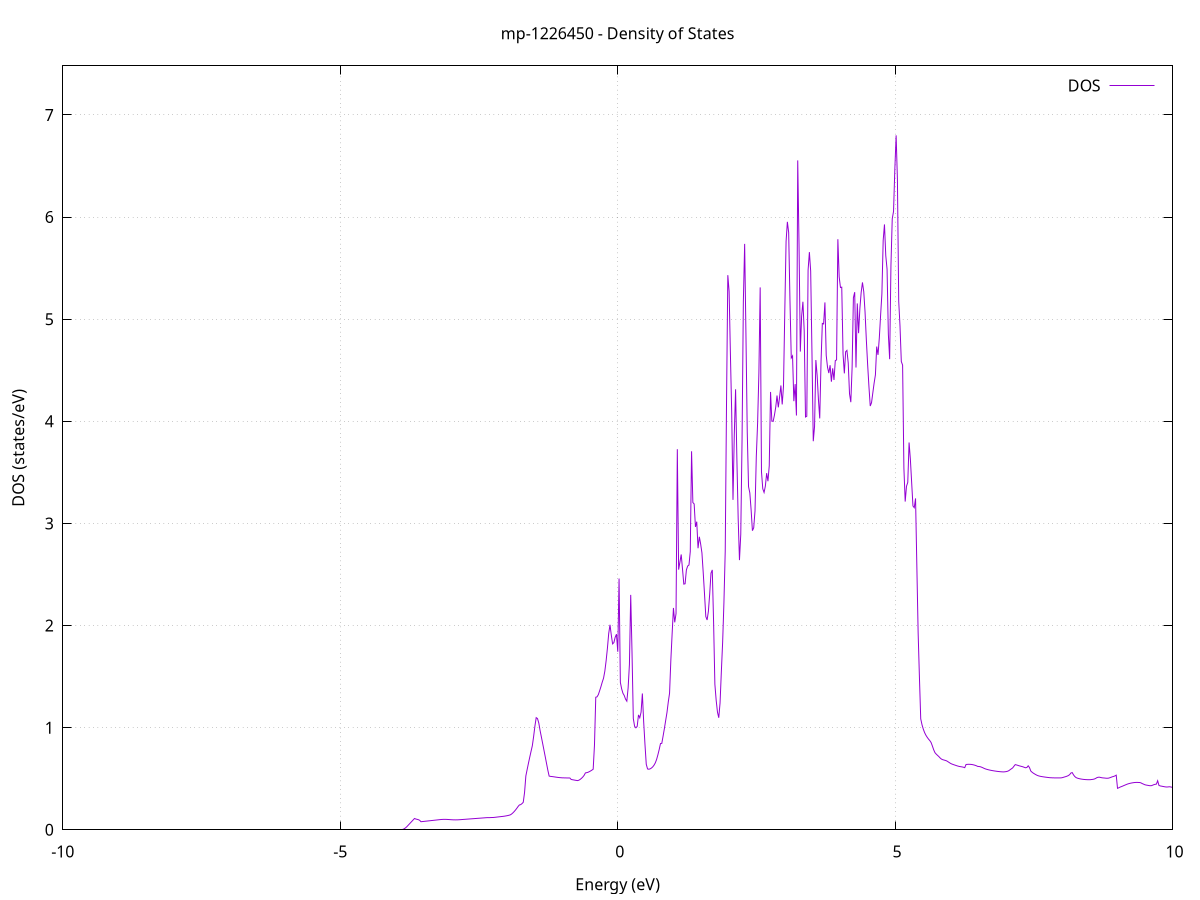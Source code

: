 set title 'mp-1226450 - Density of States'
set xlabel 'Energy (eV)'
set ylabel 'DOS (states/eV)'
set grid
set xrange [-10:10]
set yrange [0:7.481]
set xzeroaxis lt -1
set terminal png size 800,600
set output 'mp-1226450_dos_gnuplot.png'
plot '-' using 1:2 with lines title 'DOS'
-6.017900 0.000000
-5.994500 0.000000
-5.971200 0.000000
-5.947900 0.000000
-5.924500 0.000000
-5.901200 0.000000
-5.877900 0.000000
-5.854500 0.000000
-5.831200 0.000000
-5.807800 0.000000
-5.784500 0.000000
-5.761200 0.000000
-5.737800 0.000000
-5.714500 0.000000
-5.691200 0.000000
-5.667800 0.000000
-5.644500 0.000000
-5.621200 0.000000
-5.597800 0.000000
-5.574500 0.000000
-5.551200 0.000000
-5.527800 0.000000
-5.504500 0.000000
-5.481200 0.000000
-5.457800 0.000000
-5.434500 0.000000
-5.411200 0.000000
-5.387800 0.000000
-5.364500 0.000000
-5.341200 0.000000
-5.317800 0.000000
-5.294500 0.000000
-5.271200 0.000000
-5.247800 0.000000
-5.224500 0.000000
-5.201200 0.000000
-5.177800 0.000000
-5.154500 0.000000
-5.131200 0.000000
-5.107800 0.000000
-5.084500 0.000000
-5.061200 0.000000
-5.037800 0.000000
-5.014500 0.000000
-4.991200 0.000000
-4.967800 0.000000
-4.944500 0.000000
-4.921200 0.000000
-4.897800 0.000000
-4.874500 0.000000
-4.851200 0.000000
-4.827800 0.000000
-4.804500 0.000000
-4.781200 0.000000
-4.757800 0.000000
-4.734500 0.000000
-4.711200 0.000000
-4.687800 0.000000
-4.664500 0.000000
-4.641200 0.000000
-4.617800 0.000000
-4.594500 0.000000
-4.571200 0.000000
-4.547800 0.000000
-4.524500 0.000000
-4.501200 0.000000
-4.477800 0.000000
-4.454500 0.000000
-4.431200 0.000000
-4.407800 0.000000
-4.384500 0.000000
-4.361200 0.000000
-4.337800 0.000000
-4.314500 0.000000
-4.291200 0.000000
-4.267800 0.000000
-4.244500 0.000000
-4.221100 0.000000
-4.197800 0.000000
-4.174500 0.000000
-4.151100 0.000000
-4.127800 0.000000
-4.104500 0.000000
-4.081100 0.000000
-4.057800 0.000000
-4.034500 0.000000
-4.011100 0.000000
-3.987800 0.000000
-3.964500 0.000000
-3.941100 0.000000
-3.917800 0.000000
-3.894500 0.000000
-3.871100 0.003500
-3.847800 0.009600
-3.824500 0.018000
-3.801100 0.029300
-3.777800 0.042800
-3.754500 0.056300
-3.731100 0.069900
-3.707800 0.083400
-3.684500 0.096900
-3.661100 0.110500
-3.637800 0.105400
-3.614500 0.102200
-3.591100 0.098900
-3.567800 0.092400
-3.544500 0.078900
-3.521100 0.080300
-3.497800 0.081700
-3.474500 0.083100
-3.451100 0.084500
-3.427800 0.085900
-3.404500 0.087300
-3.381100 0.088700
-3.357800 0.090100
-3.334500 0.091500
-3.311100 0.092900
-3.287800 0.094300
-3.264500 0.095700
-3.241100 0.097100
-3.217800 0.098500
-3.194500 0.099900
-3.171100 0.101000
-3.147800 0.101700
-3.124500 0.102000
-3.101100 0.101900
-3.077800 0.101500
-3.054500 0.100600
-3.031100 0.099800
-3.007800 0.098900
-2.984500 0.098100
-2.961100 0.097400
-2.937800 0.097100
-2.914500 0.097000
-2.891100 0.097300
-2.867800 0.097800
-2.844500 0.098700
-2.821100 0.099700
-2.797800 0.100600
-2.774500 0.101600
-2.751100 0.102500
-2.727800 0.103500
-2.704500 0.104500
-2.681100 0.105400
-2.657800 0.106400
-2.634500 0.107300
-2.611100 0.108300
-2.587800 0.109200
-2.564400 0.110200
-2.541100 0.111200
-2.517800 0.112100
-2.494400 0.113100
-2.471100 0.114000
-2.447800 0.115000
-2.424400 0.116000
-2.401100 0.116900
-2.377800 0.117900
-2.354400 0.118800
-2.331100 0.118600
-2.307800 0.119000
-2.284400 0.119600
-2.261100 0.120200
-2.237800 0.120500
-2.214400 0.121900
-2.191100 0.123400
-2.167800 0.124900
-2.144400 0.126400
-2.121100 0.127900
-2.097800 0.129400
-2.074400 0.130800
-2.051100 0.132400
-2.027800 0.134400
-2.004400 0.136700
-1.981100 0.139300
-1.957800 0.142300
-1.934400 0.146100
-1.911100 0.154400
-1.887800 0.165500
-1.864400 0.178600
-1.841100 0.193500
-1.817800 0.210000
-1.794400 0.228000
-1.771100 0.242900
-1.747800 0.246200
-1.724400 0.256000
-1.701100 0.269300
-1.677800 0.364600
-1.654400 0.527100
-1.631100 0.589800
-1.607800 0.651000
-1.584400 0.710200
-1.561100 0.767100
-1.537800 0.822400
-1.514400 0.912600
-1.491100 1.015400
-1.467800 1.098000
-1.444400 1.089000
-1.421100 1.045600
-1.397800 0.971800
-1.374400 0.908200
-1.351100 0.844000
-1.327800 0.779200
-1.304400 0.713900
-1.281100 0.648200
-1.257800 0.582700
-1.234400 0.525700
-1.211100 0.522900
-1.187800 0.521500
-1.164400 0.519900
-1.141100 0.517900
-1.117800 0.516000
-1.094400 0.514200
-1.071100 0.512500
-1.047800 0.511100
-1.024400 0.509900
-1.001100 0.508900
-0.977700 0.508500
-0.954400 0.508100
-0.931100 0.507800
-0.907700 0.507500
-0.884400 0.507200
-0.861100 0.507000
-0.837700 0.492800
-0.814400 0.490300
-0.791100 0.487900
-0.767700 0.485500
-0.744400 0.483400
-0.721100 0.481600
-0.697700 0.485700
-0.674400 0.493800
-0.651100 0.504200
-0.627700 0.517000
-0.604400 0.532900
-0.581100 0.556700
-0.557700 0.559500
-0.534400 0.563000
-0.511100 0.569100
-0.487700 0.576000
-0.464400 0.584100
-0.441100 0.592900
-0.417700 0.827200
-0.394400 1.297900
-0.371100 1.302000
-0.347700 1.323900
-0.324400 1.361900
-0.301100 1.401400
-0.277700 1.445600
-0.254400 1.483800
-0.231100 1.552500
-0.207700 1.654900
-0.184400 1.777300
-0.161100 1.921800
-0.137700 2.007600
-0.114400 1.906600
-0.091100 1.820400
-0.067700 1.833000
-0.044400 1.885400
-0.021100 1.915300
0.002300 1.743500
0.025600 2.460400
0.048900 1.443300
0.072300 1.379900
0.095600 1.336800
0.118900 1.314800
0.142300 1.279400
0.165600 1.259400
0.188900 1.389100
0.212300 1.619300
0.235600 2.300500
0.258900 1.738300
0.282300 1.089800
0.305600 1.013000
0.328900 0.998400
0.352300 1.012500
0.375600 1.125100
0.398900 1.096200
0.422300 1.152100
0.445600 1.334700
0.468900 1.058900
0.492300 0.837500
0.515600 0.642000
0.538900 0.595800
0.562300 0.593000
0.585600 0.596500
0.608900 0.604500
0.632300 0.616000
0.655600 0.632600
0.679000 0.655500
0.702300 0.688900
0.725600 0.735000
0.749000 0.786400
0.772300 0.844400
0.795600 0.846100
0.819000 0.917100
0.842300 0.991000
0.865600 1.070000
0.889000 1.148300
0.912300 1.250500
0.935600 1.337400
0.959000 1.663500
0.982300 1.922800
1.005600 2.172300
1.029000 2.031500
1.052300 2.117000
1.075600 3.726700
1.099000 2.547400
1.122300 2.620600
1.145600 2.696000
1.169000 2.552900
1.192300 2.405800
1.215600 2.409000
1.239000 2.544700
1.262300 2.583100
1.285600 2.593000
1.309000 2.724400
1.332300 3.706400
1.355600 3.204700
1.379000 3.191000
1.402300 2.966000
1.425600 3.017300
1.449000 2.757100
1.472300 2.869400
1.495600 2.799900
1.519000 2.711800
1.542300 2.519100
1.565600 2.308700
1.589000 2.088200
1.612300 2.054400
1.635600 2.139800
1.659000 2.308700
1.682300 2.513200
1.705600 2.544900
1.729000 2.039400
1.752300 1.425100
1.775600 1.269400
1.799000 1.153100
1.822300 1.097000
1.845600 1.240600
1.869000 1.547500
1.892300 1.836400
1.915600 2.226400
1.939000 2.729800
1.962300 4.181000
1.985600 5.431600
2.009000 5.272200
2.032300 4.660200
2.055600 4.083100
2.079000 3.230700
2.102300 3.868300
2.125600 4.313700
2.149000 3.631700
2.172300 3.048200
2.195600 2.640600
2.219000 2.894500
2.242300 3.823100
2.265700 5.173800
2.289000 5.737800
2.312300 4.852700
2.335700 3.899100
2.359000 3.361000
2.382300 3.298800
2.405700 3.131900
2.429000 2.929000
2.452300 2.957500
2.475700 3.121800
2.499000 3.655800
2.522300 3.980000
2.545700 4.474100
2.569000 5.311500
2.592300 3.506200
2.615700 3.339300
2.639000 3.303500
2.662300 3.365500
2.685700 3.492700
2.709000 3.413400
2.732300 3.564200
2.755700 4.287900
2.779000 4.003500
2.802300 3.998800
2.825700 4.059900
2.849000 4.137800
2.872300 4.252600
2.895700 4.136800
2.919000 4.239100
2.942300 4.351100
2.965700 4.165300
2.989000 4.342600
3.012300 5.072300
3.035700 5.761900
3.059000 5.953400
3.082300 5.849500
3.105700 5.184300
3.129000 4.620200
3.152300 4.640700
3.175700 4.197500
3.199000 4.364500
3.222300 4.056900
3.245700 6.555400
3.269000 5.730200
3.292300 4.682700
3.315700 5.028600
3.339000 5.171200
3.362300 4.886400
3.385700 4.042400
3.409000 4.049900
3.432300 5.480800
3.455700 5.657000
3.479000 5.471200
3.502300 4.665800
3.525700 3.805300
3.549000 3.950700
3.572300 4.600400
3.595700 4.447500
3.619000 4.211000
3.642300 4.028500
3.665700 4.584300
3.689000 4.959000
3.712300 4.953600
3.735700 5.164600
3.759000 4.646200
3.782300 4.530800
3.805700 4.472600
3.829000 4.549500
3.852300 4.388100
3.875700 4.519300
3.899000 4.404800
3.922400 4.594100
3.945700 4.601700
3.969000 5.783200
3.992400 5.416600
4.015700 5.310700
4.039000 5.313900
4.062400 4.658000
4.085700 4.469800
4.109000 4.681200
4.132400 4.694700
4.155700 4.571200
4.179000 4.269700
4.202400 4.187600
4.225700 4.526700
4.249000 5.210500
4.272400 5.264900
4.295700 4.527000
4.319000 5.154900
4.342400 4.863300
4.365700 5.104500
4.389000 5.262400
4.412400 5.360200
4.435700 5.268200
4.459000 5.070000
4.482400 4.795000
4.505700 4.555000
4.529000 4.340600
4.552400 4.149800
4.575700 4.182100
4.599000 4.279200
4.622400 4.374400
4.645700 4.454800
4.669000 4.732300
4.692400 4.650900
4.715700 4.814200
4.739000 5.036200
4.762400 5.247600
4.785700 5.771500
4.809000 5.928400
4.832400 5.622500
4.855700 5.490800
4.879000 4.852000
4.902400 4.608700
4.925700 5.525700
4.949000 5.983200
4.972400 6.055700
4.995700 6.467000
5.019000 6.800700
5.042400 6.367200
5.065700 5.175500
5.089000 4.932700
5.112400 4.586000
5.135700 4.550000
5.159000 3.543000
5.182400 3.214300
5.205700 3.363500
5.229000 3.402600
5.252400 3.792700
5.275700 3.629800
5.299000 3.399900
5.322400 3.171200
5.345700 3.154300
5.369000 3.245100
5.392400 2.583500
5.415700 1.928600
5.439000 1.493600
5.462400 1.086400
5.485700 1.027900
5.509000 0.985400
5.532400 0.951300
5.555700 0.925900
5.579100 0.905700
5.602400 0.888300
5.625700 0.873600
5.649100 0.854400
5.672400 0.820700
5.695700 0.783900
5.719100 0.755100
5.742400 0.740600
5.765700 0.728500
5.789100 0.716800
5.812400 0.703000
5.835700 0.692300
5.859100 0.686500
5.882400 0.682900
5.905700 0.679200
5.929100 0.674800
5.952400 0.666800
5.975700 0.658600
5.999100 0.650300
6.022400 0.644200
6.045700 0.639500
6.069100 0.635100
6.092400 0.630900
6.115700 0.626400
6.139100 0.622700
6.162400 0.619700
6.185700 0.617500
6.209100 0.615500
6.232400 0.612600
6.255700 0.608200
6.279100 0.639300
6.302400 0.640700
6.325700 0.641100
6.349100 0.640800
6.372400 0.640100
6.395700 0.638000
6.419100 0.635100
6.442400 0.631400
6.465700 0.626800
6.489100 0.620700
6.512400 0.619600
6.535700 0.617400
6.559100 0.612900
6.582400 0.607300
6.605700 0.601100
6.629100 0.596000
6.652400 0.592000
6.675700 0.588600
6.699100 0.585500
6.722400 0.582800
6.745700 0.580300
6.769100 0.578100
6.792400 0.576000
6.815700 0.574000
6.839100 0.572200
6.862400 0.570600
6.885700 0.569300
6.909100 0.568100
6.932400 0.567100
6.955700 0.566900
6.979100 0.567800
7.002400 0.569700
7.025700 0.573000
7.049100 0.578500
7.072400 0.587800
7.095700 0.596800
7.119100 0.605800
7.142400 0.622400
7.165800 0.638200
7.189100 0.634900
7.212400 0.630800
7.235800 0.626700
7.259100 0.623300
7.282400 0.620000
7.305800 0.616300
7.329100 0.611500
7.352400 0.607100
7.375800 0.610300
7.399100 0.626700
7.422400 0.609700
7.445800 0.575500
7.469100 0.563800
7.492400 0.554200
7.515800 0.546500
7.539100 0.539100
7.562400 0.532600
7.585800 0.528000
7.609100 0.524600
7.632400 0.522000
7.655800 0.519800
7.679100 0.517800
7.702400 0.516000
7.725800 0.514300
7.749100 0.512700
7.772400 0.511100
7.795800 0.509900
7.819100 0.509200
7.842400 0.508700
7.865800 0.508300
7.889100 0.508100
7.912400 0.508000
7.935800 0.507900
7.959100 0.508000
7.982400 0.508100
8.005800 0.509400
8.029100 0.512900
8.052400 0.517000
8.075800 0.520500
8.099100 0.525100
8.122400 0.530700
8.145800 0.539700
8.169100 0.555900
8.192400 0.560300
8.215800 0.538000
8.239100 0.521500
8.262400 0.510900
8.285800 0.505700
8.309100 0.501900
8.332400 0.498900
8.355800 0.496600
8.379100 0.494600
8.402400 0.493000
8.425800 0.491900
8.449100 0.490900
8.472400 0.490600
8.495800 0.490400
8.519100 0.490700
8.542400 0.492200
8.565800 0.493800
8.589100 0.496700
8.612400 0.502100
8.635800 0.510000
8.659100 0.514300
8.682400 0.515000
8.705800 0.512100
8.729100 0.509200
8.752400 0.507800
8.775800 0.506700
8.799100 0.505200
8.822500 0.504500
8.845800 0.505500
8.869100 0.509400
8.892500 0.514000
8.915800 0.519200
8.939100 0.522400
8.962500 0.527500
8.985800 0.534800
9.009100 0.406000
9.032500 0.411300
9.055800 0.418000
9.079100 0.422800
9.102500 0.427900
9.125800 0.433600
9.149100 0.438900
9.172500 0.444300
9.195800 0.449000
9.219100 0.452800
9.242500 0.455900
9.265800 0.458500
9.289100 0.460700
9.312500 0.462500
9.335800 0.463600
9.359100 0.464100
9.382500 0.463300
9.405800 0.463000
9.429100 0.459900
9.452500 0.453000
9.475800 0.447500
9.499100 0.441700
9.522500 0.438100
9.545800 0.436000
9.569100 0.433700
9.592500 0.431500
9.615800 0.431400
9.639100 0.435900
9.662500 0.441400
9.685800 0.445100
9.709100 0.446800
9.732500 0.480300
9.755800 0.434400
9.779100 0.429500
9.802500 0.427100
9.825800 0.424600
9.849100 0.422100
9.872500 0.419900
9.895800 0.418800
9.919100 0.419600
9.942500 0.421400
9.965800 0.419600
9.989100 0.416600
10.012500 0.412500
10.035800 0.406400
10.059100 0.397100
10.082500 0.384400
10.105800 0.369800
10.129100 0.363000
10.152500 0.358500
10.175800 0.356300
10.199100 0.356800
10.222500 0.358600
10.245800 0.360900
10.269100 0.362600
10.292500 0.363400
10.315800 0.363300
10.339100 0.362500
10.362500 0.361300
10.385800 0.359900
10.409200 0.359200
10.432500 0.360300
10.455800 0.365800
10.479200 0.369100
10.502500 0.367000
10.525800 0.365100
10.549200 0.363400
10.572500 0.362200
10.595800 0.361400
10.619200 0.361300
10.642500 0.359400
10.665800 0.356200
10.689200 0.352800
10.712500 0.349300
10.735800 0.345700
10.759200 0.341800
10.782500 0.337600
10.805800 0.333000
10.829200 0.328800
10.852500 0.324600
10.875800 0.321400
10.899200 0.305800
10.922500 0.277300
10.945800 0.273700
10.969200 0.272200
10.992500 0.269200
11.015800 0.264700
11.039200 0.258800
11.062500 0.254400
11.085800 0.256800
11.109200 0.260400
11.132500 0.265300
11.155800 0.271400
11.179200 0.286100
11.202500 0.319700
11.225800 0.358200
11.249200 0.397800
11.272500 0.418200
11.295800 0.427800
11.319200 0.428500
11.342500 0.416700
11.365800 0.390100
11.389200 0.361000
11.412500 0.348300
11.435800 0.341000
11.459200 0.335000
11.482500 0.328900
11.505800 0.325500
11.529200 0.324100
11.552500 0.327900
11.575800 0.336100
11.599200 0.350200
11.622500 0.392200
11.645800 0.489200
11.669200 0.740000
11.692500 0.724300
11.715800 0.760800
11.739200 0.836200
11.762500 0.770600
11.785800 0.711900
11.809200 0.674700
11.832500 0.653300
11.855800 0.640900
11.879200 0.628000
11.902500 0.608800
11.925800 0.596300
11.949200 0.589300
11.972500 0.581300
11.995800 0.574000
12.019200 0.567200
12.042500 0.561400
12.065900 0.554700
12.089200 0.564400
12.112500 0.583800
12.135900 0.583000
12.159200 0.569600
12.182500 0.557900
12.205900 0.544400
12.229200 0.539200
12.252500 0.524900
12.275900 0.504700
12.299200 0.481600
12.322500 0.452400
12.345900 0.428600
12.369200 0.412900
12.392500 0.398100
12.415900 0.387100
12.439200 0.377100
12.462500 0.372200
12.485900 0.373200
12.509200 0.378800
12.532500 0.389500
12.555900 0.429400
12.579200 0.467200
12.602500 0.484200
12.625900 0.479200
12.649200 0.469400
12.672500 0.476800
12.695900 0.484900
12.719200 0.493800
12.742500 0.505200
12.765900 0.521900
12.789200 0.537400
12.812500 0.546300
12.835900 0.550700
12.859200 0.559200
12.882500 0.575100
12.905900 0.592700
12.929200 0.610700
12.952500 0.628800
12.975900 0.646800
12.999200 0.665800
13.022500 0.687200
13.045900 0.708600
13.069200 0.717400
13.092500 0.715300
13.115900 0.699500
13.139200 0.680000
13.162500 0.661900
13.185900 0.646800
13.209200 0.636300
13.232500 0.626400
13.255900 0.617300
13.279200 0.609000
13.302500 0.600700
13.325900 0.595300
13.349200 0.591200
13.372500 0.587500
13.395900 0.583900
13.419200 0.578100
13.442500 0.571600
13.465900 0.567300
13.489200 0.565300
13.512500 0.566500
13.535900 0.576100
13.559200 0.581200
13.582500 0.590500
13.605900 0.593600
13.629200 0.593400
13.652600 0.590700
13.675900 0.585000
13.699200 0.579500
13.722600 0.574700
13.745900 0.566500
13.769200 0.553700
13.792600 0.536500
13.815900 0.521500
13.839200 0.504400
13.862600 0.490100
13.885900 0.478800
13.909200 0.468700
13.932600 0.467300
13.955900 0.463000
13.979200 0.455000
14.002600 0.448000
14.025900 0.442100
14.049200 0.437200
14.072600 0.433300
14.095900 0.429500
14.119200 0.427300
14.142600 0.426700
14.165900 0.428400
14.189200 0.428900
14.212600 0.430300
14.235900 0.433600
14.259200 0.435900
14.282600 0.437600
14.305900 0.439300
14.329200 0.440800
14.352600 0.442200
14.375900 0.443400
14.399200 0.445000
14.422600 0.446800
14.445900 0.449000
14.469200 0.451200
14.492600 0.441500
14.515900 0.429800
14.539200 0.426600
14.562600 0.428900
14.585900 0.431600
14.609200 0.438900
14.632600 0.447300
14.655900 0.448500
14.679200 0.447700
14.702600 0.451600
14.725900 0.456500
14.749200 0.462400
14.772600 0.469000
14.795900 0.476400
14.819200 0.484800
14.842600 0.494400
14.865900 0.502900
14.889200 0.509500
14.912600 0.513700
14.935900 0.517300
14.959200 0.522400
14.982600 0.528800
15.005900 0.536100
15.029200 0.549500
15.052600 0.563200
15.075900 0.569400
15.099200 0.574600
15.122600 0.580500
15.145900 0.589800
15.169200 0.620800
15.192600 0.669100
15.215900 0.708700
15.239200 0.736600
15.262600 0.750400
15.285900 0.759300
15.309300 0.764700
15.332600 0.765000
15.355900 0.766700
15.379300 0.760900
15.402600 0.749000
15.425900 0.736500
15.449300 0.774200
15.472600 0.771700
15.495900 0.733800
15.519300 0.725500
15.542600 0.724100
15.565900 0.726600
15.589300 0.738500
15.612600 0.746800
15.635900 0.748700
15.659300 0.749000
15.682600 0.754100
15.705900 0.759900
15.729300 0.766500
15.752600 0.770400
15.775900 0.771800
15.799300 0.775300
15.822600 0.796400
15.845900 0.836000
15.869300 0.819500
15.892600 0.792500
15.915900 0.794500
15.939300 0.800300
15.962600 0.811000
15.985900 0.811800
16.009300 0.803900
16.032600 0.801100
16.055900 0.803300
16.079300 0.808100
16.102600 0.812800
16.125900 0.817900
16.149300 0.823500
16.172600 0.829400
16.195900 0.851500
16.219300 0.833900
16.242600 0.825400
16.265900 0.826200
16.289300 0.832200
16.312600 0.839400
16.335900 0.835700
16.359300 0.806800
16.382600 0.782700
16.405900 0.765600
16.429300 0.756600
16.452600 0.744400
16.475900 0.725700
16.499300 0.708300
16.522600 0.693700
16.545900 0.681500
16.569300 0.671800
16.592600 0.664500
16.615900 0.659500
16.639300 0.657400
16.662600 0.656200
16.685900 0.654800
16.709300 0.656200
16.732600 0.660200
16.755900 0.666900
16.779300 0.710700
16.802600 0.697100
16.825900 0.688600
16.849300 0.676100
16.872600 0.664900
16.895900 0.663500
16.919300 0.664200
16.942600 0.667700
16.966000 0.672200
16.989300 0.677100
17.012600 0.682200
17.036000 0.686900
17.059300 0.692800
17.082600 0.700400
17.106000 0.713100
17.129300 0.732400
17.152600 0.752700
17.176000 0.769700
17.199300 0.776800
17.222600 0.782500
17.246000 0.786000
17.269300 0.787400
17.292600 0.786100
17.316000 0.782600
17.339300 0.773400
17.362600 0.766700
17.386000 0.765400
17.409300 0.767400
17.432600 0.771900
17.456000 0.778800
17.479300 0.787300
17.502600 0.797200
17.526000 0.806500
17.549300 0.814800
17.572600 0.821400
17.596000 0.825000
17.619300 0.827000
17.642600 0.828600
17.666000 0.828700
17.689300 0.827800
17.712600 0.835800
17.736000 0.850100
17.759300 0.877800
17.782600 0.838600
17.806000 0.835200
17.829300 0.843400
17.852600 0.849500
17.876000 0.855700
17.899300 0.860400
17.922600 0.862900
17.946000 0.854800
17.969300 0.843500
17.992600 0.832800
18.016000 0.822800
18.039300 0.811200
18.062600 0.801800
18.086000 0.797000
18.109300 0.798000
18.132600 0.811200
18.156000 0.878700
18.179300 0.839800
18.202600 0.816400
18.226000 0.814500
18.249300 0.812800
18.272600 0.811400
18.296000 0.810500
18.319300 0.820100
18.342600 0.824500
18.366000 0.823400
18.389300 0.818400
18.412600 0.812000
18.436000 0.811800
18.459300 0.820600
18.482600 0.825500
18.506000 0.827700
18.529300 0.829300
18.552700 0.831900
18.576000 0.834200
18.599300 0.833400
18.622700 0.830700
18.646000 0.834000
18.669300 0.842200
18.692700 0.848900
18.716000 0.850600
18.739300 0.856900
18.762700 0.859800
18.786000 0.861000
18.809300 0.860800
18.832700 0.859600
18.856000 0.858600
18.879300 0.857400
18.902700 0.856000
18.926000 0.883100
18.949300 0.869000
18.972700 0.894800
18.996000 0.931000
19.019300 0.873600
19.042700 0.838100
19.066000 0.832000
19.089300 0.834400
19.112700 0.837700
19.136000 0.840300
19.159300 0.842600
19.182700 0.846700
19.206000 0.854600
19.229300 0.862400
19.252700 0.872700
19.276000 0.886200
19.299300 0.901600
19.322700 0.918800
19.346000 0.934000
19.369300 0.948700
19.392700 0.962000
19.416000 0.973300
19.439300 0.981400
19.462700 0.985100
19.486000 0.980500
19.509300 0.979700
19.532700 0.986000
19.556000 0.997200
19.579300 1.017000
19.602700 1.045300
19.626000 1.066200
19.649300 1.069000
19.672700 1.058700
19.696000 1.054900
19.719300 1.051500
19.742700 1.037500
19.766000 1.018000
19.789300 0.997500
19.812700 0.978200
19.836000 0.960400
19.859300 0.943000
19.882700 0.927200
19.906000 0.907700
19.929300 0.888600
19.952700 0.879500
19.976000 0.873500
19.999300 0.868400
20.022700 0.861000
20.046000 0.855200
20.069300 0.852600
20.092700 0.828800
20.116000 0.804300
20.139300 0.789500
20.162700 0.782400
20.186000 0.775300
20.209400 0.767500
20.232700 0.759700
20.256000 0.753300
20.279400 0.751200
20.302700 0.751000
20.326000 0.751900
20.349400 0.754600
20.372700 0.758400
20.396000 0.763300
20.419400 0.775100
20.442700 0.792500
20.466000 0.800400
20.489400 0.803400
20.512700 0.803200
20.536000 0.802000
20.559400 0.801400
20.582700 0.801800
20.606000 0.802900
20.629400 0.804700
20.652700 0.807400
20.676000 0.811900
20.699400 0.816800
20.722700 0.822000
20.746000 0.829000
20.769400 0.834800
20.792700 0.839200
20.816000 0.842300
20.839400 0.844500
20.862700 0.846300
20.886000 0.847800
20.909400 0.848600
20.932700 0.848900
20.956000 0.848700
20.979400 0.850000
21.002700 0.852900
21.026000 0.859200
21.049400 0.868800
21.072700 0.881800
21.096000 0.889500
21.119400 0.891600
21.142700 0.892800
21.166000 0.893700
21.189400 0.894500
21.212700 0.894300
21.236000 0.892500
21.259400 0.890000
21.282700 0.893900
21.306000 0.898000
21.329400 0.900000
21.352700 0.903900
21.376000 0.907300
21.399400 0.911200
21.422700 0.926100
21.446000 0.937300
21.469400 0.948600
21.492700 0.961300
21.516000 0.982700
21.539400 1.018000
21.562700 1.038000
21.586000 1.015400
21.609400 0.999400
21.632700 0.985400
21.656000 0.974400
21.679400 0.964700
21.702700 0.955500
21.726000 0.946400
21.749400 0.938200
21.772700 0.931000
21.796100 0.925100
21.819400 0.921600
21.842700 0.920100
21.866100 0.920100
21.889400 0.920500
21.912700 0.921000
21.936100 0.922100
21.959400 0.917800
21.982700 0.913000
22.006100 0.910400
22.029400 0.916900
22.052700 0.915000
22.076100 0.910300
22.099400 0.907100
22.122700 0.903800
22.146100 0.900500
22.169400 0.899200
22.192700 0.898900
22.216100 0.898800
22.239400 0.899100
22.262700 0.899500
22.286100 0.901900
22.309400 0.909400
22.332700 0.919700
22.356100 0.918900
22.379400 0.916500
22.402700 0.914200
22.426100 0.911200
22.449400 0.905300
22.472700 0.894900
22.496100 0.889900
22.519400 0.891000
22.542700 0.895200
22.566100 0.898000
22.589400 0.901100
22.612700 0.904000
22.636100 0.906600
22.659400 0.912800
22.682700 0.924400
22.706100 0.939900
22.729400 0.976600
22.752700 1.017400
22.776100 1.053200
22.799400 1.075400
22.822700 0.902700
22.846100 1.020900
22.869400 0.946100
22.892700 0.869500
22.916100 0.841600
22.939400 0.827000
22.962700 0.822100
22.986100 0.816800
23.009400 0.811300
23.032700 0.805300
23.056100 0.799400
23.079400 0.794600
23.102700 0.791400
23.126100 0.788800
23.149400 0.786100
23.172700 0.783600
23.196100 0.781900
23.219400 0.780700
23.242700 0.780000
23.266100 0.780000
23.289400 0.780500
23.312700 0.781700
23.336100 0.783700
23.359400 0.787200
23.382700 0.792100
23.406100 0.798400
23.429400 0.805800
23.452800 0.809800
23.476100 0.809200
23.499400 0.805400
23.522800 0.807100
23.546100 0.809600
23.569400 0.812600
23.592800 0.816200
23.616100 0.818200
23.639400 0.818300
23.662800 0.823100
23.686100 0.831300
23.709400 0.842000
23.732800 0.854200
23.756100 0.859600
23.779400 0.857500
23.802800 0.858200
23.826100 0.860800
23.849400 0.862700
23.872800 0.864800
23.896100 0.867200
23.919400 0.870000
23.942800 0.873500
23.966100 0.876600
23.989400 0.878700
24.012800 0.880000
24.036100 0.880800
24.059400 0.882000
24.082800 0.886800
24.106100 0.895900
24.129400 0.892600
24.152800 0.875700
24.176100 0.850500
24.199400 0.848300
24.222800 0.846800
24.246100 0.844300
24.269400 0.847800
24.292800 0.841600
24.316100 0.835300
24.339400 0.828700
24.362800 0.827600
24.386100 0.834000
24.409400 0.833500
24.432800 0.826500
24.456100 0.816400
24.479400 0.809300
24.502800 0.801200
24.526100 0.793600
24.549400 0.786500
24.572800 0.777600
24.596100 0.769600
24.619400 0.761900
24.642800 0.754000
24.666100 0.745800
24.689400 0.737600
24.712800 0.729400
24.736100 0.721500
24.759400 0.714100
24.782800 0.707500
24.806100 0.701400
24.829400 0.695500
24.852800 0.689900
24.876100 0.684700
24.899400 0.679800
24.922800 0.675200
24.946100 0.671300
24.969400 0.668000
24.992800 0.664800
25.016100 0.661800
25.039500 0.658700
25.062800 0.656400
25.086100 0.655000
25.109500 0.654000
25.132800 0.654000
25.156100 0.654600
25.179500 0.655500
25.202800 0.656400
25.226100 0.657300
25.249500 0.658500
25.272800 0.659000
25.296100 0.660600
25.319500 0.662700
25.342800 0.666800
25.366100 0.674300
25.389500 0.680500
25.412800 0.686300
25.436100 0.692000
25.459500 0.698100
25.482800 0.705800
25.506100 0.715800
25.529500 0.725300
25.552800 0.734000
25.576100 0.741300
25.599500 0.747800
25.622800 0.754300
25.646100 0.760600
25.669500 0.766500
25.692800 0.769700
25.716100 0.849800
25.739500 0.765200
25.762800 0.765700
25.786100 0.766900
25.809500 0.769400
25.832800 0.773200
25.856100 0.777400
25.879500 0.782300
25.902800 0.787600
25.926100 0.793300
25.949500 0.799300
25.972800 0.805700
25.996100 0.817800
26.019500 0.836300
26.042800 0.858900
26.066100 0.882100
26.089500 0.901800
26.112800 0.916500
26.136100 0.927000
26.159500 0.938000
26.182800 0.939900
26.206100 0.921500
26.229500 0.893000
26.252800 0.894100
26.276100 0.904700
26.299500 0.911900
26.322800 0.913700
26.346100 0.910600
26.369500 0.907800
26.392800 0.911700
26.416100 0.917500
26.439500 0.919100
26.462800 0.917900
26.486100 0.912500
26.509500 0.905300
26.532800 0.901400
26.556100 0.897200
26.579500 0.890500
26.602800 0.885200
26.626100 0.886600
26.649500 0.882100
26.672800 0.880100
26.696200 0.880600
26.719500 0.895000
26.742800 0.959700
26.766200 0.956000
26.789500 0.957000
26.812800 0.976700
26.836200 1.022500
26.859500 1.012600
26.882800 1.024400
26.906200 1.040100
26.929500 1.073500
26.952800 1.104400
26.976200 1.136000
26.999500 1.165600
27.022800 1.172400
27.046200 1.186200
27.069500 1.202800
27.092800 1.203700
27.116200 1.200300
27.139500 1.204800
27.162800 1.176400
27.186200 1.149500
27.209500 1.105400
27.232800 1.069100
27.256200 1.041500
27.279500 1.033300
27.302800 1.047600
27.326200 1.091200
27.349500 1.125600
27.372800 1.164500
27.396200 1.190300
27.419500 1.193600
27.442800 1.167700
27.466200 1.138100
27.489500 1.127500
27.512800 1.117300
27.536200 1.106700
27.559500 1.104200
27.582800 1.106600
27.606200 1.112200
27.629500 1.119200
27.652800 1.147800
27.676200 1.189200
27.699500 1.181400
27.722800 1.180000
27.746200 1.185200
27.769500 1.188100
27.792800 1.189200
27.816200 1.195100
27.839500 1.203900
27.862800 1.218100
27.886200 1.237400
27.909500 1.263800
27.932800 1.297600
27.956200 1.333300
27.979500 1.387700
28.002800 1.432900
28.026200 1.446900
28.049500 1.379100
28.072800 1.332000
28.096200 1.309800
28.119500 1.275000
28.142800 1.245500
28.166200 1.235900
28.189500 1.243000
28.212800 1.238300
28.236200 1.214800
28.259500 1.199900
28.282900 1.186800
28.306200 1.179000
28.329500 1.176400
28.352900 1.183000
28.376200 1.222600
28.399500 1.217300
28.422900 1.193500
28.446200 1.200900
28.469500 1.205000
28.492900 1.200000
28.516200 1.195600
28.539500 1.185600
28.562900 1.172900
28.586200 1.159500
28.609500 1.144400
28.632900 1.126900
28.656200 1.109600
28.679500 1.094600
28.702900 1.082600
28.726200 1.074100
28.749500 1.071200
28.772900 1.069500
28.796200 1.068600
28.819500 1.067700
28.842900 1.065100
28.866200 1.062300
28.889500 1.067500
28.912900 1.069700
28.936200 1.071900
28.959500 1.077900
28.982900 1.086200
29.006200 1.093400
29.029500 1.105800
29.052900 1.115500
29.076200 1.125900
29.099500 1.143000
29.122900 1.160500
29.146200 1.172700
29.169500 1.179100
29.192900 1.187200
29.216200 1.194200
29.239500 1.192300
29.262900 1.183500
29.286200 1.184500
29.309500 1.206400
29.332900 1.225200
29.356200 1.238800
29.379500 1.195200
29.402900 1.165200
29.426200 1.160300
29.449500 1.153600
29.472900 1.143600
29.496200 1.131500
29.519500 1.116400
29.542900 1.094400
29.566200 1.045300
29.589500 1.023500
29.612900 1.006600
29.636200 0.992000
29.659500 0.986900
29.682900 0.982100
29.706200 0.977700
29.729500 0.964500
29.752900 0.945400
29.776200 0.908600
29.799500 0.878700
29.822900 0.860300
29.846200 0.848100
29.869500 0.837300
29.892900 0.828200
29.916200 0.822000
29.939600 0.819200
29.962900 0.818200
29.986200 0.817600
30.009600 0.816500
30.032900 0.815400
30.056200 0.815300
30.079600 0.817000
30.102900 0.820400
30.126200 0.824800
30.149600 0.831100
30.172900 0.844600
30.196200 0.883700
30.219600 0.951500
30.242900 1.003000
30.266200 1.036600
30.289600 1.019500
30.312900 0.980000
30.336200 0.958800
30.359600 0.943900
30.382900 0.933200
30.406200 0.910600
30.429600 0.902900
30.452900 0.901100
30.476200 0.904400
30.499600 0.908800
30.522900 0.915000
30.546200 0.924700
30.569600 0.937300
30.592900 0.950300
30.616200 0.950500
30.639600 0.939400
30.662900 0.940700
30.686200 0.949300
30.709600 0.964400
30.732900 0.952600
30.756200 0.938000
30.779600 0.924000
30.802900 0.911600
30.826200 0.899600
30.849600 0.894500
30.872900 0.892900
30.896200 0.870400
30.919600 0.869400
30.942900 0.882100
30.966200 0.890000
30.989600 0.887300
31.012900 0.878900
31.036200 0.866700
31.059600 0.847400
31.082900 0.817600
31.106200 0.792500
31.129600 0.765800
31.152900 0.734400
31.176200 0.706700
31.199600 0.681500
31.222900 0.659300
31.246200 0.624500
31.269600 0.586700
31.292900 0.565800
31.316200 0.555000
31.339600 0.547600
31.362900 0.538300
31.386200 0.531100
31.409600 0.524500
31.432900 0.519200
31.456200 0.515100
31.479600 0.512700
31.502900 0.510200
31.526200 0.517800
31.549600 0.526800
31.572900 0.520300
31.596300 0.529300
31.619600 0.538400
31.642900 0.548000
31.666300 0.558400
31.689600 0.569200
31.712900 0.581900
31.736300 0.597400
31.759600 0.613900
31.782900 0.685000
31.806300 0.749700
31.829600 0.721100
31.852900 0.673100
31.876300 0.644200
31.899600 0.627800
31.922900 0.595700
31.946300 0.586700
31.969600 0.590200
31.992900 0.596900
32.016300 0.606600
32.039600 0.619100
32.062900 0.633900
32.086300 0.647600
32.109600 0.660400
32.132900 0.672700
32.156300 0.687300
32.179600 0.705100
32.202900 0.721900
32.226300 0.726100
32.249600 0.723900
32.272900 0.731400
32.296300 0.740800
32.319600 0.750400
32.342900 0.757100
32.366300 0.762000
32.389600 0.756300
32.412900 0.752300
32.436300 0.760400
32.459600 0.770100
32.482900 0.777700
32.506300 0.781600
32.529600 0.797900
32.552900 0.842100
32.576300 0.827700
32.599600 0.744000
32.622900 0.751600
32.646300 0.744700
32.669600 0.736700
32.692900 0.732700
32.716300 0.732900
32.739600 0.739300
32.762900 0.750000
32.786300 0.761700
32.809600 0.777200
32.832900 0.805200
32.856300 0.927700
32.879600 0.988100
32.902900 0.937100
32.926300 0.937300
32.949600 0.946400
32.972900 0.946600
32.996300 0.955500
33.019600 1.020400
33.042900 0.929900
33.066300 0.906500
33.089600 0.907700
33.112900 0.907000
33.136300 0.911600
33.159600 0.968700
33.183000 1.003900
33.206300 1.058300
33.229600 1.086500
33.253000 1.115900
33.276300 1.139700
33.299600 1.155300
33.323000 1.163200
33.346300 1.172500
33.369600 1.198000
33.393000 1.243700
33.416300 1.259300
33.439600 1.304000
33.463000 1.343200
33.486300 1.404400
33.509600 1.503300
33.533000 1.581700
33.556300 1.628000
33.579600 1.706600
33.603000 1.576000
33.626300 1.334200
33.649600 1.259000
33.673000 1.249200
33.696300 1.257800
33.719600 1.283200
33.743000 1.291900
33.766300 1.263600
33.789600 1.238200
33.813000 1.219200
33.836300 1.196400
33.859600 1.177900
33.883000 1.177500
33.906300 1.172800
33.929600 1.164900
33.953000 1.160800
33.976300 1.166800
33.999600 1.176800
34.023000 1.192300
34.046300 1.213800
34.069600 1.236700
34.093000 1.326900
34.116300 1.339200
34.139600 1.381500
34.163000 1.489100
34.186300 1.565200
34.209600 1.594700
34.233000 1.603700
34.256300 1.581100
34.279600 1.490400
34.303000 1.365100
34.326300 1.297800
34.349600 1.281900
34.373000 1.262200
34.396300 1.246000
34.419600 1.224200
34.443000 1.188600
34.466300 1.148100
34.489600 1.112200
34.513000 1.081700
34.536300 1.046500
34.559600 1.008800
34.583000 0.988500
34.606300 0.972800
34.629600 0.957100
34.653000 0.944300
34.676300 0.937200
34.699600 0.936200
34.723000 0.980300
34.746300 1.005200
34.769600 1.028800
34.793000 1.044500
34.816300 1.062000
34.839700 1.065300
34.863000 1.048600
34.886300 1.047700
34.909700 1.032300
34.933000 1.020700
34.956300 1.010300
34.979700 0.984400
35.003000 0.964000
35.026300 0.952200
35.049700 0.946500
35.073000 0.943400
35.096300 0.946800
35.119700 0.954600
35.143000 0.966900
35.166300 0.981100
35.189700 0.994700
35.213000 1.005000
35.236300 1.013000
35.259700 1.017400
35.283000 1.019900
35.306300 1.024600
35.329700 1.029400
35.353000 1.033700
35.376300 1.041500
35.399700 1.056500
35.423000 1.084200
35.446300 1.124900
35.469700 1.144800
35.493000 1.147500
35.516300 1.160400
35.539700 1.193400
35.563000 1.201500
35.586300 1.179600
35.609700 1.177100
35.633000 1.197400
35.656300 1.182100
35.679700 1.153400
35.703000 1.109300
35.726300 1.086900
35.749700 1.075300
35.773000 1.054500
35.796300 1.029100
35.819700 1.002300
35.843000 0.976300
35.866300 0.955300
35.889700 0.938800
35.913000 0.926000
35.936300 0.917600
35.959700 0.911200
35.983000 0.907900
36.006300 0.907200
36.029700 0.909900
36.053000 0.916300
36.076300 0.922300
36.099700 0.930900
36.123000 0.942900
36.146300 0.958400
36.169700 1.019200
36.193000 1.037800
36.216300 1.064000
36.239700 1.094900
36.263000 1.135700
36.286300 1.110900
36.309700 1.076200
36.333000 1.074700
36.356300 1.055300
36.379700 1.013600
36.403000 0.970700
36.426400 0.937500
36.449700 0.917900
36.473000 0.907000
36.496400 0.900000
36.519700 0.898400
36.543000 0.900100
36.566400 0.897400
36.589700 0.897100
36.613000 0.900400
36.636400 0.906000
36.659700 0.912500
36.683000 0.916900
36.706400 0.922500
36.729700 0.928200
36.753000 0.934100
36.776400 0.939500
36.799700 0.945500
36.823000 0.951100
36.846400 0.955700
36.869700 0.954300
36.893000 0.949200
36.916400 0.947400
36.939700 0.947400
36.963000 0.948700
36.986400 0.953400
37.009700 0.961700
37.033000 0.979200
37.056400 1.003300
37.079700 1.018800
37.103000 1.028800
37.126400 1.028900
37.149700 1.021300
37.173000 1.030900
37.196400 1.053500
37.219700 1.050200
37.243000 1.055200
37.266400 1.069600
37.289700 1.092200
37.313000 1.122400
37.336400 1.161400
37.359700 1.210300
37.383000 1.254300
37.406400 1.271900
37.429700 1.313000
37.453000 1.371500
37.476400 1.443300
37.499700 1.528000
37.523000 1.630200
37.546400 1.765400
37.569700 1.949400
37.593000 2.067500
37.616400 2.031200
37.639700 2.187700
37.663000 2.296200
37.686400 2.523900
37.709700 2.908100
37.733000 3.385000
37.756400 4.288600
37.779700 5.356300
37.803000 18.329500
37.826400 6.901700
37.849700 5.058100
37.873000 3.502300
37.896400 2.503000
37.919700 2.040300
37.943000 1.694600
37.966400 1.347800
37.989700 1.158300
38.013000 0.986300
38.036400 0.948300
38.059700 0.496100
38.083100 0.433000
38.106400 0.373700
38.129700 0.306400
38.153100 0.232700
38.176400 0.174700
38.199700 0.133000
38.223100 0.106100
38.246400 0.079000
38.269700 0.031200
38.293100 0.000000
38.316400 0.000000
38.339700 0.000000
38.363100 0.000000
38.386400 0.000000
38.409700 0.000000
38.433100 0.000000
38.456400 0.000000
38.479700 0.000000
38.503100 0.000000
38.526400 0.000000
38.549700 0.000000
38.573100 0.000000
38.596400 0.000000
38.619700 0.000000
38.643100 0.000000
38.666400 0.000000
38.689700 0.000000
38.713100 0.000000
38.736400 0.000000
38.759700 0.000000
38.783100 0.000000
38.806400 0.000000
38.829700 0.000000
38.853100 0.000000
38.876400 0.000000
38.899700 0.000000
38.923100 0.000000
38.946400 0.000000
38.969700 0.000000
38.993100 0.000000
39.016400 0.000000
39.039700 0.000000
39.063100 0.000000
39.086400 0.000000
39.109700 0.000000
39.133100 0.000000
39.156400 0.000000
39.179700 0.000000
39.203100 0.000000
39.226400 0.000000
39.249700 0.000000
39.273100 0.000000
39.296400 0.000000
39.319700 0.000000
39.343100 0.000000
39.366400 0.000000
39.389700 0.000000
39.413100 0.000000
39.436400 0.000000
39.459700 0.000000
39.483100 0.000000
39.506400 0.000000
39.529700 0.000000
39.553100 0.000000
39.576400 0.000000
39.599700 0.000000
39.623100 0.000000
39.646400 0.000000
39.669800 0.000000
39.693100 0.000000
39.716400 0.000000
39.739800 0.000000
39.763100 0.000000
39.786400 0.000000
39.809800 0.000000
39.833100 0.000000
39.856400 0.000000
39.879800 0.000000
39.903100 0.000000
39.926400 0.000000
39.949800 0.000000
39.973100 0.000000
39.996400 0.000000
40.019800 0.000000
40.043100 0.000000
40.066400 0.000000
40.089800 0.000000
40.113100 0.000000
40.136400 0.000000
40.159800 0.000000
40.183100 0.000000
40.206400 0.000000
40.229800 0.000000
40.253100 0.000000
40.276400 0.000000
40.299800 0.000000
40.323100 0.000000
40.346400 0.000000
40.369800 0.000000
40.393100 0.000000
40.416400 0.000000
40.439800 0.000000
40.463100 0.000000
40.486400 0.000000
40.509800 0.000000
40.533100 0.000000
40.556400 0.000000
40.579800 0.000000
40.603100 0.000000
40.626400 0.000000
40.649800 0.000000
e
